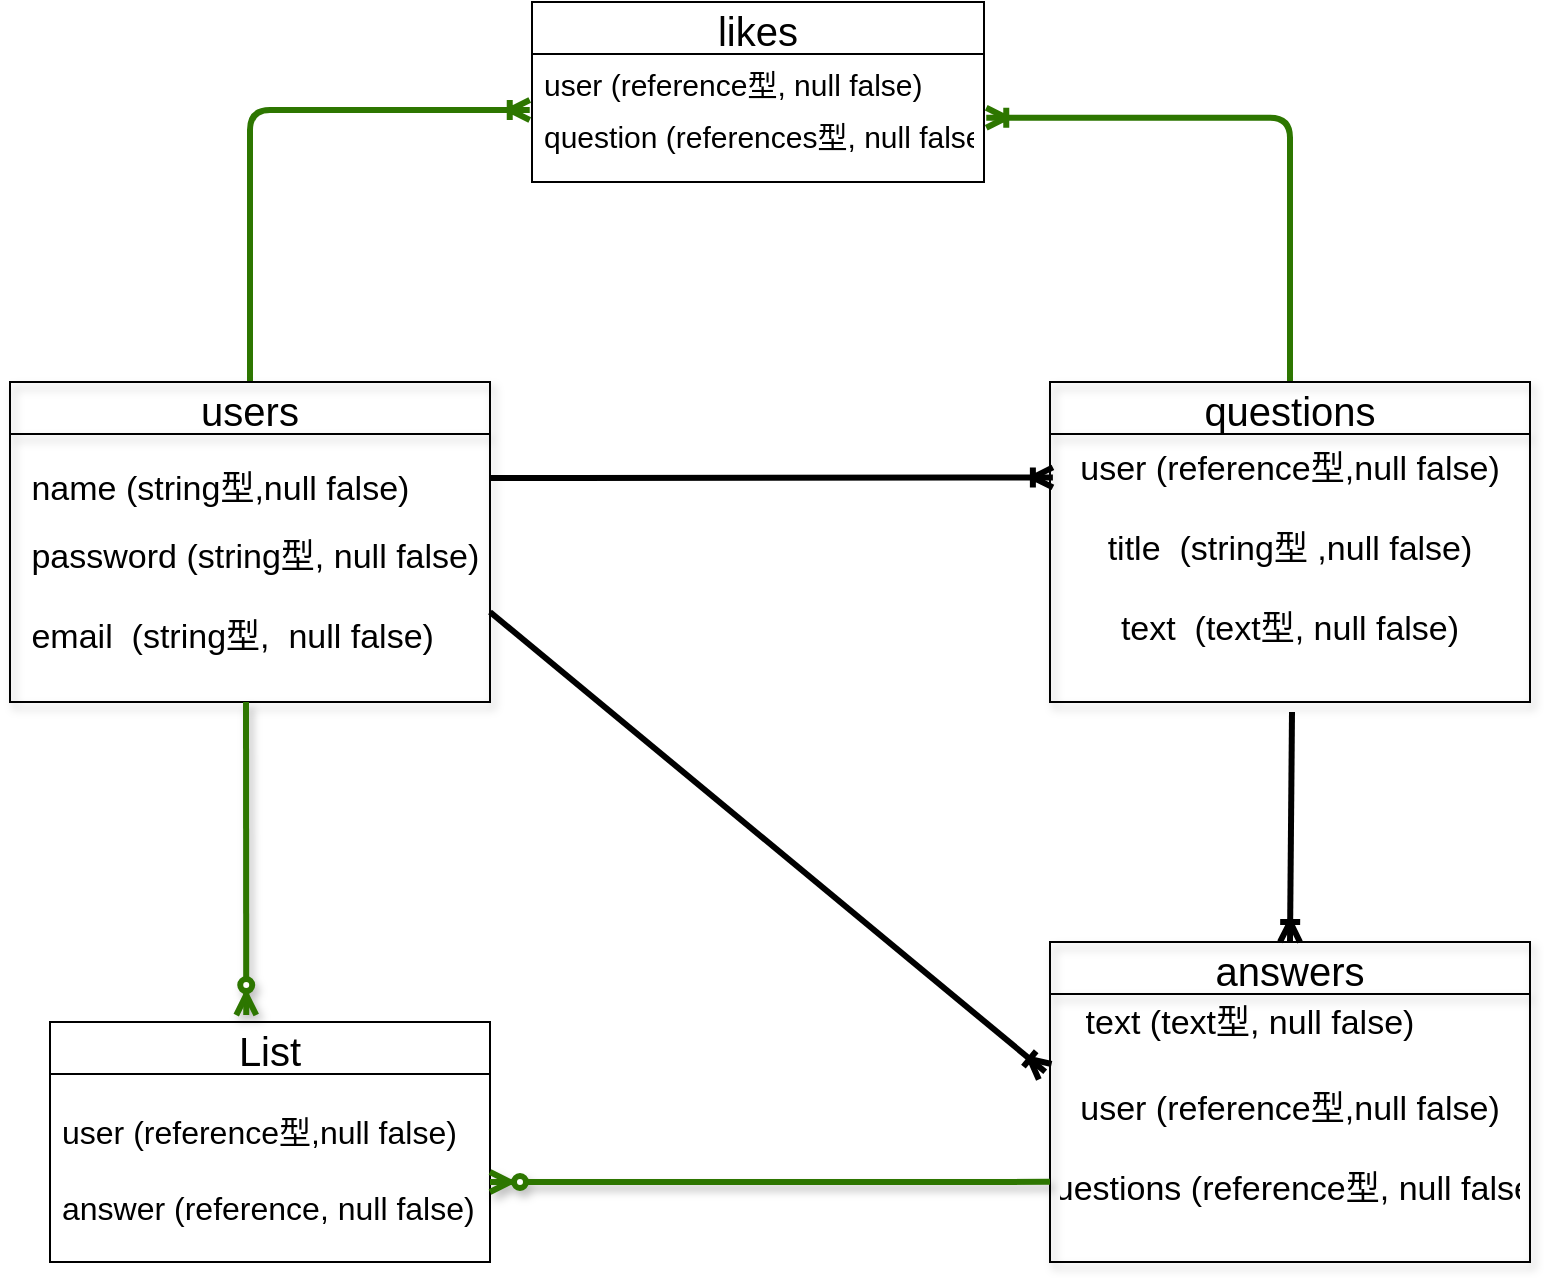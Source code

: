<mxfile version="13.6.5" pages="2">
    <diagram id="yX_yqX8jdpuUeVe9zCYm" name="ページ1">
        <mxGraphModel dx="856" dy="627" grid="1" gridSize="10" guides="1" tooltips="1" connect="1" arrows="1" fold="1" page="1" pageScale="1" pageWidth="827" pageHeight="1169" math="0" shadow="0">
            <root>
                <mxCell id="0"/>
                <mxCell id="1" parent="0"/>
                <mxCell id="iT-gyRg1ZKcaArUr5mcv-94" value="" style="edgeStyle=entityRelationEdgeStyle;fontSize=12;html=1;endArrow=ERoneToMany;entryX=0.006;entryY=0.162;entryDx=0;entryDy=0;entryPerimeter=0;strokeWidth=3;exitX=1;exitY=0.5;exitDx=0;exitDy=0;" parent="1" source="iT-gyRg1ZKcaArUr5mcv-82" target="iT-gyRg1ZKcaArUr5mcv-87" edge="1">
                    <mxGeometry width="100" height="100" relative="1" as="geometry">
                        <mxPoint x="330" y="520" as="sourcePoint"/>
                        <mxPoint x="430" y="420" as="targetPoint"/>
                    </mxGeometry>
                </mxCell>
                <mxCell id="iT-gyRg1ZKcaArUr5mcv-96" value="" style="fontSize=12;html=1;endArrow=ERoneToMany;strokeWidth=3;horizontal=1;verticalAlign=middle;entryX=0.5;entryY=0;entryDx=0;entryDy=0;" parent="1" target="iT-gyRg1ZKcaArUr5mcv-89" edge="1">
                    <mxGeometry width="100" height="100" relative="1" as="geometry">
                        <mxPoint x="681" y="565" as="sourcePoint"/>
                        <mxPoint x="680" y="670" as="targetPoint"/>
                        <Array as="points"/>
                    </mxGeometry>
                </mxCell>
                <mxCell id="iT-gyRg1ZKcaArUr5mcv-97" value="" style="fontSize=25;html=1;endArrow=ERoneToMany;strokeWidth=3;entryX=-0.01;entryY=0.29;entryDx=0;entryDy=0;exitX=1;exitY=0.5;exitDx=0;exitDy=0;entryPerimeter=0;" parent="1" source="iT-gyRg1ZKcaArUr5mcv-83" target="iT-gyRg1ZKcaArUr5mcv-92" edge="1">
                    <mxGeometry width="100" height="100" relative="1" as="geometry">
                        <mxPoint x="240" y="630" as="sourcePoint"/>
                        <mxPoint x="390" y="560" as="targetPoint"/>
                        <Array as="points"/>
                    </mxGeometry>
                </mxCell>
                <mxCell id="RuDV0ns_qOd5qW8-8G7y-6" value="" style="fontSize=12;html=1;endArrow=ERoneToMany;exitX=0.5;exitY=0;exitDx=0;exitDy=0;entryX=-0.005;entryY=1.077;entryDx=0;entryDy=0;entryPerimeter=0;strokeWidth=3;edgeStyle=orthogonalEdgeStyle;fillColor=#60a917;strokeColor=#2D7600;" parent="1" source="iT-gyRg1ZKcaArUr5mcv-81" target="RuDV0ns_qOd5qW8-8G7y-3" edge="1">
                    <mxGeometry width="100" height="100" relative="1" as="geometry">
                        <mxPoint x="110" y="330" as="sourcePoint"/>
                        <mxPoint x="210" y="230" as="targetPoint"/>
                    </mxGeometry>
                </mxCell>
                <mxCell id="RuDV0ns_qOd5qW8-8G7y-9" value="" style="edgeStyle=orthogonalEdgeStyle;fontSize=12;html=1;endArrow=ERoneToMany;strokeWidth=3;entryX=1.005;entryY=0.154;entryDx=0;entryDy=0;entryPerimeter=0;exitX=0.5;exitY=0;exitDx=0;exitDy=0;fillColor=#60a917;strokeColor=#2D7600;" parent="1" source="iT-gyRg1ZKcaArUr5mcv-85" target="RuDV0ns_qOd5qW8-8G7y-4" edge="1">
                    <mxGeometry width="100" height="100" relative="1" as="geometry">
                        <mxPoint x="550" y="350" as="sourcePoint"/>
                        <mxPoint x="650" y="250" as="targetPoint"/>
                    </mxGeometry>
                </mxCell>
                <mxCell id="iT-gyRg1ZKcaArUr5mcv-81" value="users" style="swimlane;fontStyle=0;childLayout=stackLayout;horizontal=1;startSize=26;fillColor=none;horizontalStack=0;resizeParent=1;resizeParentMax=0;resizeLast=0;collapsible=1;marginBottom=0;rounded=0;shadow=1;sketch=0;fontSize=20;" parent="1" vertex="1">
                    <mxGeometry x="40" y="400" width="240" height="160" as="geometry"/>
                </mxCell>
                <mxCell id="iT-gyRg1ZKcaArUr5mcv-82" value=" name (string型,null false)" style="text;strokeColor=none;fillColor=none;align=left;verticalAlign=top;spacingLeft=4;spacingRight=4;overflow=hidden;rotatable=0;points=[[0,0.5],[1,0.5]];portConstraint=eastwest;fontSize=17;spacingTop=10;" parent="iT-gyRg1ZKcaArUr5mcv-81" vertex="1">
                    <mxGeometry y="26" width="240" height="44" as="geometry"/>
                </mxCell>
                <mxCell id="iT-gyRg1ZKcaArUr5mcv-83" value=" password (string型, null false)&#10;&#10; email  (string型,  null false)&#10;" style="text;strokeColor=none;fillColor=none;align=left;verticalAlign=top;spacingLeft=4;spacingRight=4;overflow=hidden;rotatable=0;points=[[0,0.5],[1,0.5]];portConstraint=eastwest;fontSize=17;" parent="iT-gyRg1ZKcaArUr5mcv-81" vertex="1">
                    <mxGeometry y="70" width="240" height="90" as="geometry"/>
                </mxCell>
                <mxCell id="iT-gyRg1ZKcaArUr5mcv-91" value="text (text型, null false)" style="text;strokeColor=none;fillColor=none;align=center;verticalAlign=top;spacingLeft=4;spacingRight=4;overflow=hidden;rotatable=0;points=[[0,0.5],[1,0.5]];portConstraint=eastwest;fontSize=17;spacingTop=-1;spacing=10;" parent="1" vertex="1">
                    <mxGeometry x="540" y="696" width="240" height="44" as="geometry"/>
                </mxCell>
                <mxCell id="iT-gyRg1ZKcaArUr5mcv-85" value="questions" style="swimlane;fontStyle=0;childLayout=stackLayout;horizontal=1;startSize=26;fillColor=none;horizontalStack=0;resizeParent=1;resizeParentMax=0;resizeLast=0;collapsible=1;marginBottom=0;rounded=0;shadow=1;sketch=0;fontSize=20;" parent="1" vertex="1">
                    <mxGeometry x="560" y="400" width="240" height="160" as="geometry"/>
                </mxCell>
                <mxCell id="iT-gyRg1ZKcaArUr5mcv-87" value="user (reference型,null false)&#10;&#10;title  (string型 ,null false)&#10;&#10;text  (text型, null false)" style="text;strokeColor=none;fillColor=none;align=center;verticalAlign=top;spacingLeft=4;spacingRight=4;overflow=hidden;rotatable=0;points=[[0,0.5],[1,0.5]];portConstraint=eastwest;fontSize=17;" parent="iT-gyRg1ZKcaArUr5mcv-85" vertex="1">
                    <mxGeometry y="26" width="240" height="134" as="geometry"/>
                </mxCell>
                <mxCell id="iT-gyRg1ZKcaArUr5mcv-89" value="answers" style="swimlane;fontStyle=0;childLayout=stackLayout;horizontal=1;startSize=26;fillColor=none;horizontalStack=0;resizeParent=1;resizeParentMax=0;resizeLast=0;collapsible=1;marginBottom=0;rounded=0;shadow=1;sketch=0;fontSize=20;" parent="1" vertex="1">
                    <mxGeometry x="560" y="680" width="240" height="160" as="geometry"/>
                </mxCell>
                <mxCell id="iT-gyRg1ZKcaArUr5mcv-92" value="&#10;&#10;user (reference型,null false)&#10;&#10;questions (reference型, null false)" style="text;strokeColor=none;fillColor=none;align=center;verticalAlign=top;spacingLeft=4;spacingRight=4;overflow=hidden;rotatable=0;points=[[0,0.5],[1,0.5]];portConstraint=eastwest;fontSize=17;" parent="iT-gyRg1ZKcaArUr5mcv-89" vertex="1">
                    <mxGeometry y="26" width="240" height="134" as="geometry"/>
                </mxCell>
                <mxCell id="RuDV0ns_qOd5qW8-8G7y-2" value="likes" style="swimlane;fontStyle=0;childLayout=stackLayout;horizontal=1;startSize=26;fillColor=none;horizontalStack=0;resizeParent=1;resizeParentMax=0;resizeLast=0;collapsible=1;marginBottom=0;fontSize=20;" parent="1" vertex="1">
                    <mxGeometry x="301" y="210" width="226" height="90" as="geometry"/>
                </mxCell>
                <mxCell id="RuDV0ns_qOd5qW8-8G7y-3" value="user (reference型, null false)" style="text;strokeColor=none;fillColor=none;align=left;verticalAlign=top;spacingLeft=4;spacingRight=4;overflow=hidden;rotatable=0;points=[[0,0.5],[1,0.5]];portConstraint=eastwest;fontSize=15;" parent="RuDV0ns_qOd5qW8-8G7y-2" vertex="1">
                    <mxGeometry y="26" width="226" height="26" as="geometry"/>
                </mxCell>
                <mxCell id="RuDV0ns_qOd5qW8-8G7y-4" value="question (references型, null false)" style="text;strokeColor=none;fillColor=none;align=left;verticalAlign=top;spacingLeft=4;spacingRight=4;overflow=hidden;rotatable=0;points=[[0,0.5],[1,0.5]];portConstraint=eastwest;fontSize=15;" parent="RuDV0ns_qOd5qW8-8G7y-2" vertex="1">
                    <mxGeometry y="52" width="226" height="38" as="geometry"/>
                </mxCell>
                <mxCell id="2" value="List" style="swimlane;fontStyle=0;childLayout=stackLayout;horizontal=1;startSize=26;fillColor=none;horizontalStack=0;resizeParent=1;resizeParentMax=0;resizeLast=0;collapsible=1;marginBottom=0;fontSize=20;" vertex="1" parent="1">
                    <mxGeometry x="60" y="720" width="220" height="120" as="geometry"/>
                </mxCell>
                <mxCell id="3" value="user (reference型,null false)&#10;&#10;answer (reference, null false)" style="text;strokeColor=none;fillColor=none;align=left;verticalAlign=middle;spacingLeft=4;spacingRight=4;overflow=hidden;rotatable=0;points=[[0,0.5],[1,0.5]];portConstraint=eastwest;fontSize=16;" vertex="1" parent="2">
                    <mxGeometry y="26" width="220" height="94" as="geometry"/>
                </mxCell>
                <mxCell id="7" value="" style="fontSize=19;html=1;endArrow=ERzeroToMany;endFill=1;exitX=0;exitY=0.701;exitDx=0;exitDy=0;exitPerimeter=0;shadow=1;strokeWidth=3;fillColor=#60a917;strokeColor=#2D7600;" edge="1" parent="1" source="iT-gyRg1ZKcaArUr5mcv-92">
                    <mxGeometry width="100" height="100" relative="1" as="geometry">
                        <mxPoint x="530" y="810" as="sourcePoint"/>
                        <mxPoint x="280" y="800" as="targetPoint"/>
                        <Array as="points">
                            <mxPoint x="420" y="800"/>
                        </Array>
                    </mxGeometry>
                </mxCell>
                <mxCell id="10" value="" style="fontSize=12;html=1;endArrow=ERzeroToMany;endFill=1;shadow=1;strokeWidth=3;entryX=0.446;entryY=-0.029;entryDx=0;entryDy=0;entryPerimeter=0;fillColor=#60a917;strokeColor=#2D7600;" edge="1" parent="1" target="2">
                    <mxGeometry width="100" height="100" relative="1" as="geometry">
                        <mxPoint x="158" y="560" as="sourcePoint"/>
                        <mxPoint x="260" y="600" as="targetPoint"/>
                    </mxGeometry>
                </mxCell>
            </root>
        </mxGraphModel>
    </diagram>
    <diagram id="U3gqhd7wp2hUfZpXkR6p" name="ページ2">
        <mxGraphModel dx="728" dy="533" grid="1" gridSize="10" guides="1" tooltips="1" connect="1" arrows="1" fold="1" page="1" pageScale="1" pageWidth="827" pageHeight="1169" math="0" shadow="0">
            <root>
                <mxCell id="XN_JLHMMr3tYMTC_3-U5-0"/>
                <mxCell id="XN_JLHMMr3tYMTC_3-U5-1" parent="XN_JLHMMr3tYMTC_3-U5-0"/>
                <mxCell id="q8jGWKGtsOJht0nI2R8Y-2" style="edgeStyle=orthogonalEdgeStyle;rounded=0;orthogonalLoop=1;jettySize=auto;html=1;exitX=0.25;exitY=1;exitDx=0;exitDy=0;entryX=0.25;entryY=0;entryDx=0;entryDy=0;" parent="XN_JLHMMr3tYMTC_3-U5-1" source="fM_XXA8-CCg5Z8n69X-C-0" target="fM_XXA8-CCg5Z8n69X-C-5" edge="1">
                    <mxGeometry relative="1" as="geometry"/>
                </mxCell>
                <mxCell id="fM_XXA8-CCg5Z8n69X-C-0" value="トップページ&lt;br&gt;index" style="rounded=0;whiteSpace=wrap;html=1;" parent="XN_JLHMMr3tYMTC_3-U5-1" vertex="1">
                    <mxGeometry x="300" y="220" width="120" height="60" as="geometry"/>
                </mxCell>
                <mxCell id="fM_XXA8-CCg5Z8n69X-C-1" value="新規質問ページ&lt;br&gt;new" style="rounded=0;whiteSpace=wrap;html=1;" parent="XN_JLHMMr3tYMTC_3-U5-1" vertex="1">
                    <mxGeometry x="300" y="80" width="120" height="60" as="geometry"/>
                </mxCell>
                <mxCell id="fM_XXA8-CCg5Z8n69X-C-2" value="・新規登録&lt;br&gt;・ログイン" style="rounded=0;whiteSpace=wrap;html=1;" parent="XN_JLHMMr3tYMTC_3-U5-1" vertex="1">
                    <mxGeometry x="70" y="220" width="120" height="60" as="geometry"/>
                </mxCell>
                <mxCell id="fM_XXA8-CCg5Z8n69X-C-3" value="投稿の&lt;br&gt;編集ページ&lt;br&gt;edit" style="rounded=0;whiteSpace=wrap;html=1;" parent="XN_JLHMMr3tYMTC_3-U5-1" vertex="1">
                    <mxGeometry x="520" y="220" width="120" height="60" as="geometry"/>
                </mxCell>
                <mxCell id="q8jGWKGtsOJht0nI2R8Y-0" style="edgeStyle=orthogonalEdgeStyle;rounded=0;orthogonalLoop=1;jettySize=auto;html=1;entryX=0.75;entryY=1;entryDx=0;entryDy=0;exitX=0.75;exitY=0;exitDx=0;exitDy=0;" parent="XN_JLHMMr3tYMTC_3-U5-1" source="fM_XXA8-CCg5Z8n69X-C-5" target="fM_XXA8-CCg5Z8n69X-C-0" edge="1">
                    <mxGeometry relative="1" as="geometry">
                        <Array as="points">
                            <mxPoint x="390" y="320"/>
                            <mxPoint x="390" y="320"/>
                        </Array>
                    </mxGeometry>
                </mxCell>
                <mxCell id="fM_XXA8-CCg5Z8n69X-C-5" value="投稿の&lt;br&gt;詳細ページ&lt;br&gt;show" style="rounded=0;whiteSpace=wrap;html=1;" parent="XN_JLHMMr3tYMTC_3-U5-1" vertex="1">
                    <mxGeometry x="300" y="360" width="120" height="60" as="geometry"/>
                </mxCell>
                <mxCell id="fM_XXA8-CCg5Z8n69X-C-6" value="回答一覧" style="rounded=0;whiteSpace=wrap;html=1;" parent="XN_JLHMMr3tYMTC_3-U5-1" vertex="1">
                    <mxGeometry x="300" y="500" width="120" height="60" as="geometry"/>
                </mxCell>
                <mxCell id="fM_XXA8-CCg5Z8n69X-C-8" value="" style="endArrow=classic;html=1;entryX=0.75;entryY=1;entryDx=0;entryDy=0;exitX=0.75;exitY=0;exitDx=0;exitDy=0;" parent="XN_JLHMMr3tYMTC_3-U5-1" source="fM_XXA8-CCg5Z8n69X-C-0" target="fM_XXA8-CCg5Z8n69X-C-1" edge="1">
                    <mxGeometry width="50" height="50" relative="1" as="geometry">
                        <mxPoint x="340" y="210" as="sourcePoint"/>
                        <mxPoint x="390" y="160" as="targetPoint"/>
                        <Array as="points">
                            <mxPoint x="390" y="180"/>
                        </Array>
                    </mxGeometry>
                </mxCell>
                <mxCell id="fM_XXA8-CCg5Z8n69X-C-10" value="" style="endArrow=classic;html=1;exitX=0.25;exitY=1;exitDx=0;exitDy=0;" parent="XN_JLHMMr3tYMTC_3-U5-1" source="fM_XXA8-CCg5Z8n69X-C-1" edge="1">
                    <mxGeometry width="50" height="50" relative="1" as="geometry">
                        <mxPoint x="310" y="190" as="sourcePoint"/>
                        <mxPoint x="330" y="216" as="targetPoint"/>
                    </mxGeometry>
                </mxCell>
                <mxCell id="fM_XXA8-CCg5Z8n69X-C-11" value="" style="endArrow=classic;html=1;exitX=0;exitY=0.25;exitDx=0;exitDy=0;entryX=1;entryY=0.25;entryDx=0;entryDy=0;" parent="XN_JLHMMr3tYMTC_3-U5-1" source="fM_XXA8-CCg5Z8n69X-C-0" target="fM_XXA8-CCg5Z8n69X-C-2" edge="1">
                    <mxGeometry width="50" height="50" relative="1" as="geometry">
                        <mxPoint x="210" y="270" as="sourcePoint"/>
                        <mxPoint x="260" y="220" as="targetPoint"/>
                    </mxGeometry>
                </mxCell>
                <mxCell id="fM_XXA8-CCg5Z8n69X-C-12" value="" style="endArrow=classic;html=1;entryX=0;entryY=0.75;entryDx=0;entryDy=0;exitX=1;exitY=0.75;exitDx=0;exitDy=0;" parent="XN_JLHMMr3tYMTC_3-U5-1" source="fM_XXA8-CCg5Z8n69X-C-2" target="fM_XXA8-CCg5Z8n69X-C-0" edge="1">
                    <mxGeometry width="50" height="50" relative="1" as="geometry">
                        <mxPoint x="220" y="300" as="sourcePoint"/>
                        <mxPoint x="270" y="250" as="targetPoint"/>
                    </mxGeometry>
                </mxCell>
                <mxCell id="fM_XXA8-CCg5Z8n69X-C-13" value="" style="endArrow=classic;html=1;entryX=0;entryY=0.5;entryDx=0;entryDy=0;exitX=1;exitY=0.5;exitDx=0;exitDy=0;" parent="XN_JLHMMr3tYMTC_3-U5-1" source="fM_XXA8-CCg5Z8n69X-C-0" target="fM_XXA8-CCg5Z8n69X-C-3" edge="1">
                    <mxGeometry width="50" height="50" relative="1" as="geometry">
                        <mxPoint x="450" y="280" as="sourcePoint"/>
                        <mxPoint x="500" y="230" as="targetPoint"/>
                    </mxGeometry>
                </mxCell>
                <mxCell id="fM_XXA8-CCg5Z8n69X-C-17" value="ユーザー詳細ページ&lt;br&gt;user.show&lt;br&gt;" style="rounded=0;whiteSpace=wrap;html=1;" parent="XN_JLHMMr3tYMTC_3-U5-1" vertex="1">
                    <mxGeometry x="520" y="80" width="120" height="60" as="geometry"/>
                </mxCell>
                <mxCell id="fM_XXA8-CCg5Z8n69X-C-18" value="" style="endArrow=classic;html=1;entryX=0;entryY=1;entryDx=0;entryDy=0;exitX=1;exitY=0;exitDx=0;exitDy=0;" parent="XN_JLHMMr3tYMTC_3-U5-1" source="fM_XXA8-CCg5Z8n69X-C-0" target="fM_XXA8-CCg5Z8n69X-C-17" edge="1">
                    <mxGeometry width="50" height="50" relative="1" as="geometry">
                        <mxPoint x="430" y="220" as="sourcePoint"/>
                        <mxPoint x="480" y="170" as="targetPoint"/>
                    </mxGeometry>
                </mxCell>
                <mxCell id="fM_XXA8-CCg5Z8n69X-C-19" value="" style="endArrow=classic;html=1;exitX=0.75;exitY=1;exitDx=0;exitDy=0;entryX=0.75;entryY=0;entryDx=0;entryDy=0;" parent="XN_JLHMMr3tYMTC_3-U5-1" source="fM_XXA8-CCg5Z8n69X-C-5" target="fM_XXA8-CCg5Z8n69X-C-6" edge="1">
                    <mxGeometry width="50" height="50" relative="1" as="geometry">
                        <mxPoint x="560" y="490" as="sourcePoint"/>
                        <mxPoint x="610" y="440" as="targetPoint"/>
                        <Array as="points"/>
                    </mxGeometry>
                </mxCell>
                <mxCell id="fM_XXA8-CCg5Z8n69X-C-20" value="" style="endArrow=classic;html=1;entryX=0.167;entryY=1;entryDx=0;entryDy=0;entryPerimeter=0;exitX=0.167;exitY=0;exitDx=0;exitDy=0;exitPerimeter=0;" parent="XN_JLHMMr3tYMTC_3-U5-1" source="fM_XXA8-CCg5Z8n69X-C-6" target="fM_XXA8-CCg5Z8n69X-C-5" edge="1">
                    <mxGeometry width="50" height="50" relative="1" as="geometry">
                        <mxPoint x="520" y="480" as="sourcePoint"/>
                        <mxPoint x="570" y="430" as="targetPoint"/>
                    </mxGeometry>
                </mxCell>
                <mxCell id="fM_XXA8-CCg5Z8n69X-C-21" value="" style="endArrow=classic;html=1;exitX=0.5;exitY=0;exitDx=0;exitDy=0;edgeStyle=orthogonalEdgeStyle;elbow=vertical;entryX=0.5;entryY=0;entryDx=0;entryDy=0;" parent="XN_JLHMMr3tYMTC_3-U5-1" source="fM_XXA8-CCg5Z8n69X-C-17" target="fM_XXA8-CCg5Z8n69X-C-1" edge="1">
                    <mxGeometry width="50" height="50" relative="1" as="geometry">
                        <mxPoint x="560" y="60" as="sourcePoint"/>
                        <mxPoint x="360" as="targetPoint"/>
                        <Array as="points">
                            <mxPoint x="580" y="40"/>
                            <mxPoint x="360" y="40"/>
                        </Array>
                    </mxGeometry>
                </mxCell>
                <mxCell id="bIT9aI99YJIASLG1ASGp-0" value="" style="endArrow=classic;html=1;exitX=1;exitY=0.5;exitDx=0;exitDy=0;edgeStyle=elbowEdgeStyle;entryX=1;entryY=0.5;entryDx=0;entryDy=0;" parent="XN_JLHMMr3tYMTC_3-U5-1" source="fM_XXA8-CCg5Z8n69X-C-5" target="fM_XXA8-CCg5Z8n69X-C-17" edge="1">
                    <mxGeometry width="50" height="50" relative="1" as="geometry">
                        <mxPoint x="670" y="420" as="sourcePoint"/>
                        <mxPoint x="720" y="110" as="targetPoint"/>
                        <Array as="points">
                            <mxPoint x="750" y="260"/>
                        </Array>
                    </mxGeometry>
                </mxCell>
            </root>
        </mxGraphModel>
    </diagram>
</mxfile>